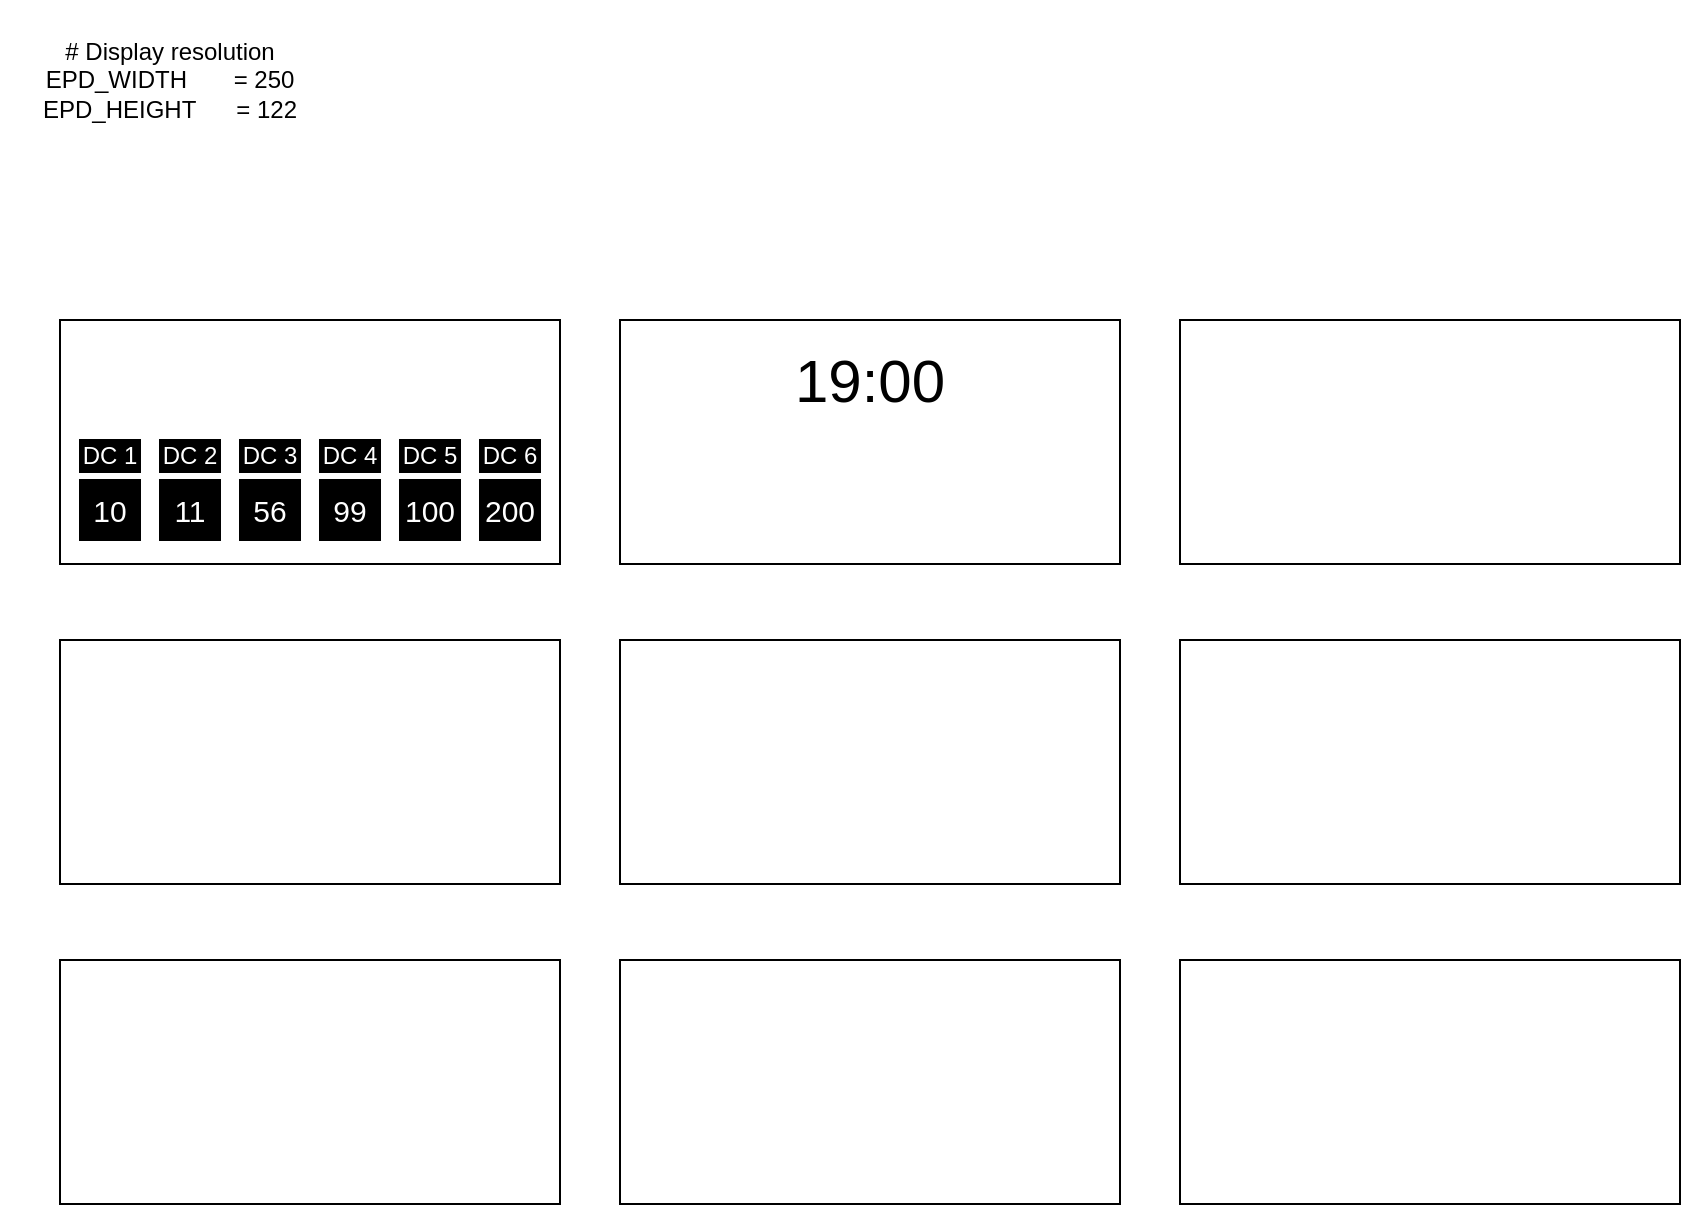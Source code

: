 <mxfile version="13.7.9" type="device"><diagram id="UKxwWDBC5606sgLV_TTd" name="Page-1"><mxGraphModel dx="1102" dy="1843" grid="1" gridSize="10" guides="1" tooltips="1" connect="1" arrows="1" fold="1" page="1" pageScale="1" pageWidth="827" pageHeight="1169" math="0" shadow="0"><root><mxCell id="0"/><mxCell id="1" parent="0"/><mxCell id="TXY5DYD7Uzcr14ADysvW-1" value="&lt;div&gt;# Display resolution&lt;/div&gt;&lt;div&gt;EPD_WIDTH&amp;nbsp; &amp;nbsp; &amp;nbsp; &amp;nbsp;= 250&lt;/div&gt;&lt;div&gt;EPD_HEIGHT&amp;nbsp; &amp;nbsp; &amp;nbsp; = 122&lt;/div&gt;" style="text;html=1;strokeColor=none;fillColor=none;align=center;verticalAlign=middle;whiteSpace=wrap;rounded=0;" vertex="1" parent="1"><mxGeometry x="10" y="-80" width="170" height="80" as="geometry"/></mxCell><mxCell id="TXY5DYD7Uzcr14ADysvW-2" value="" style="rounded=0;whiteSpace=wrap;html=1;" vertex="1" parent="1"><mxGeometry x="40" y="80" width="250" height="122" as="geometry"/></mxCell><mxCell id="TXY5DYD7Uzcr14ADysvW-3" value="" style="rounded=0;whiteSpace=wrap;html=1;" vertex="1" parent="1"><mxGeometry x="320" y="80" width="250" height="122" as="geometry"/></mxCell><mxCell id="TXY5DYD7Uzcr14ADysvW-4" value="" style="rounded=0;whiteSpace=wrap;html=1;" vertex="1" parent="1"><mxGeometry x="40" y="240" width="250" height="122" as="geometry"/></mxCell><mxCell id="TXY5DYD7Uzcr14ADysvW-5" value="" style="rounded=0;whiteSpace=wrap;html=1;" vertex="1" parent="1"><mxGeometry x="320" y="240" width="250" height="122" as="geometry"/></mxCell><mxCell id="TXY5DYD7Uzcr14ADysvW-6" value="" style="rounded=0;whiteSpace=wrap;html=1;" vertex="1" parent="1"><mxGeometry x="40" y="400" width="250" height="122" as="geometry"/></mxCell><mxCell id="TXY5DYD7Uzcr14ADysvW-7" value="" style="rounded=0;whiteSpace=wrap;html=1;" vertex="1" parent="1"><mxGeometry x="600" y="400" width="250" height="122" as="geometry"/></mxCell><mxCell id="TXY5DYD7Uzcr14ADysvW-8" value="" style="rounded=0;whiteSpace=wrap;html=1;" vertex="1" parent="1"><mxGeometry x="600" y="80" width="250" height="122" as="geometry"/></mxCell><mxCell id="TXY5DYD7Uzcr14ADysvW-9" value="" style="rounded=0;whiteSpace=wrap;html=1;" vertex="1" parent="1"><mxGeometry x="600" y="240" width="250" height="122" as="geometry"/></mxCell><mxCell id="TXY5DYD7Uzcr14ADysvW-10" value="" style="rounded=0;whiteSpace=wrap;html=1;" vertex="1" parent="1"><mxGeometry x="320" y="400" width="250" height="122" as="geometry"/></mxCell><mxCell id="TXY5DYD7Uzcr14ADysvW-13" value="19:00" style="text;html=1;strokeColor=none;fillColor=none;align=center;verticalAlign=middle;whiteSpace=wrap;rounded=0;fontSize=30;" vertex="1" parent="1"><mxGeometry x="395" y="80" width="100" height="60" as="geometry"/></mxCell><mxCell id="TXY5DYD7Uzcr14ADysvW-14" value="10" style="rounded=0;whiteSpace=wrap;html=1;fillColor=#000000;fontSize=15;fontColor=#FFFFFF;" vertex="1" parent="1"><mxGeometry x="50" y="160" width="30" height="30" as="geometry"/></mxCell><mxCell id="TXY5DYD7Uzcr14ADysvW-20" value="DC 1" style="rounded=0;whiteSpace=wrap;html=1;fillColor=#000000;fontSize=12;fontColor=#FFFFFF;" vertex="1" parent="1"><mxGeometry x="50" y="140" width="30" height="16" as="geometry"/></mxCell><mxCell id="TXY5DYD7Uzcr14ADysvW-21" value="DC 2" style="rounded=0;whiteSpace=wrap;html=1;fillColor=#000000;fontSize=12;fontColor=#FFFFFF;" vertex="1" parent="1"><mxGeometry x="90" y="140" width="30" height="16" as="geometry"/></mxCell><mxCell id="TXY5DYD7Uzcr14ADysvW-22" value="DC 3" style="rounded=0;whiteSpace=wrap;html=1;fillColor=#000000;fontSize=12;fontColor=#FFFFFF;" vertex="1" parent="1"><mxGeometry x="130" y="140" width="30" height="16" as="geometry"/></mxCell><mxCell id="TXY5DYD7Uzcr14ADysvW-23" value="DC 4" style="rounded=0;whiteSpace=wrap;html=1;fillColor=#000000;fontSize=12;fontColor=#FFFFFF;" vertex="1" parent="1"><mxGeometry x="170" y="140" width="30" height="16" as="geometry"/></mxCell><mxCell id="TXY5DYD7Uzcr14ADysvW-24" value="DC 5" style="rounded=0;whiteSpace=wrap;html=1;fillColor=#000000;fontSize=12;fontColor=#FFFFFF;" vertex="1" parent="1"><mxGeometry x="210" y="140" width="30" height="16" as="geometry"/></mxCell><mxCell id="TXY5DYD7Uzcr14ADysvW-25" value="DC 6" style="rounded=0;whiteSpace=wrap;html=1;fillColor=#000000;fontSize=12;fontColor=#FFFFFF;" vertex="1" parent="1"><mxGeometry x="250" y="140" width="30" height="16" as="geometry"/></mxCell><mxCell id="TXY5DYD7Uzcr14ADysvW-26" value="200" style="rounded=0;whiteSpace=wrap;html=1;fillColor=#000000;fontSize=15;fontColor=#FFFFFF;" vertex="1" parent="1"><mxGeometry x="250" y="160" width="30" height="30" as="geometry"/></mxCell><mxCell id="TXY5DYD7Uzcr14ADysvW-27" value="100" style="rounded=0;whiteSpace=wrap;html=1;fillColor=#000000;fontSize=15;fontColor=#FFFFFF;" vertex="1" parent="1"><mxGeometry x="210" y="160" width="30" height="30" as="geometry"/></mxCell><mxCell id="TXY5DYD7Uzcr14ADysvW-28" value="99" style="rounded=0;whiteSpace=wrap;html=1;fillColor=#000000;fontSize=15;fontColor=#FFFFFF;" vertex="1" parent="1"><mxGeometry x="170" y="160" width="30" height="30" as="geometry"/></mxCell><mxCell id="TXY5DYD7Uzcr14ADysvW-29" value="56" style="rounded=0;whiteSpace=wrap;html=1;fillColor=#000000;fontSize=15;fontColor=#FFFFFF;" vertex="1" parent="1"><mxGeometry x="130" y="160" width="30" height="30" as="geometry"/></mxCell><mxCell id="TXY5DYD7Uzcr14ADysvW-30" value="11" style="rounded=0;whiteSpace=wrap;html=1;fillColor=#000000;fontSize=15;fontColor=#FFFFFF;" vertex="1" parent="1"><mxGeometry x="90" y="160" width="30" height="30" as="geometry"/></mxCell></root></mxGraphModel></diagram></mxfile>